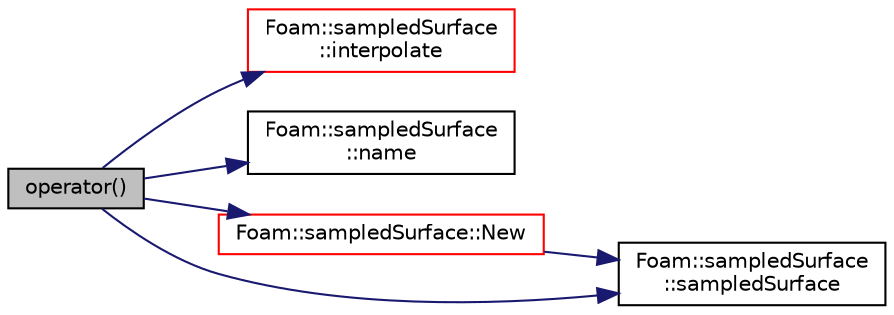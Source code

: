 digraph "operator()"
{
  bgcolor="transparent";
  edge [fontname="Helvetica",fontsize="10",labelfontname="Helvetica",labelfontsize="10"];
  node [fontname="Helvetica",fontsize="10",shape=record];
  rankdir="LR";
  Node1 [label="operator()",height=0.2,width=0.4,color="black", fillcolor="grey75", style="filled", fontcolor="black"];
  Node1 -> Node2 [color="midnightblue",fontsize="10",style="solid",fontname="Helvetica"];
  Node2 [label="Foam::sampledSurface\l::interpolate",height=0.2,width=0.4,color="red",URL="$a02309.html#abda65af9915532584cc22024a2e1a35e",tooltip="Interpolation requested for surface. "];
  Node1 -> Node3 [color="midnightblue",fontsize="10",style="solid",fontname="Helvetica"];
  Node3 [label="Foam::sampledSurface\l::name",height=0.2,width=0.4,color="black",URL="$a02309.html#a75b72488d2e82151b025744974919d5d",tooltip="Name of surface. "];
  Node1 -> Node4 [color="midnightblue",fontsize="10",style="solid",fontname="Helvetica"];
  Node4 [label="Foam::sampledSurface::New",height=0.2,width=0.4,color="red",URL="$a02309.html#a67ed2e80e9ca7538412c533cf59b3614",tooltip="Return a reference to the selected surface. "];
  Node4 -> Node5 [color="midnightblue",fontsize="10",style="solid",fontname="Helvetica"];
  Node5 [label="Foam::sampledSurface\l::sampledSurface",height=0.2,width=0.4,color="black",URL="$a02309.html#a99bee59873f99de89760e87ccac6cf09",tooltip="Construct from name, mesh. "];
  Node1 -> Node5 [color="midnightblue",fontsize="10",style="solid",fontname="Helvetica"];
}
